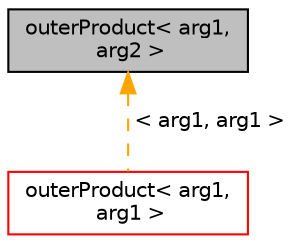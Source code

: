 digraph "outerProduct&lt; arg1, arg2 &gt;"
{
  bgcolor="transparent";
  edge [fontname="Helvetica",fontsize="10",labelfontname="Helvetica",labelfontsize="10"];
  node [fontname="Helvetica",fontsize="10",shape=record];
  Node1 [label="outerProduct\< arg1,\l arg2 \>",height=0.2,width=0.4,color="black", fillcolor="grey75", style="filled" fontcolor="black"];
  Node1 -> Node2 [dir="back",color="orange",fontsize="10",style="dashed",label=" \< arg1, arg1 \>" ,fontname="Helvetica"];
  Node2 [label="outerProduct\< arg1,\l arg1 \>",height=0.2,width=0.4,color="red",URL="$classFoam_1_1outerProduct.html"];
}
